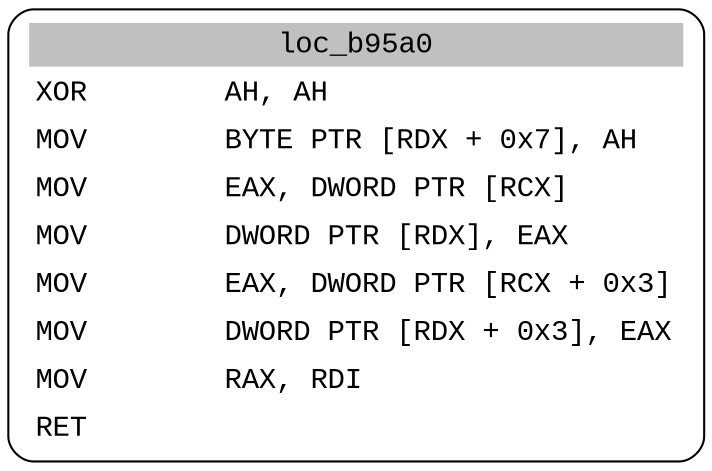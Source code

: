 digraph asm_graph {
1941 [
shape="Mrecord" fontname="Courier New"label =<<table border="0" cellborder="0" cellpadding="3"><tr><td align="center" colspan="2" bgcolor="grey">loc_b95a0</td></tr><tr><td align="left">XOR        AH, AH</td></tr><tr><td align="left">MOV        BYTE PTR [RDX + 0x7], AH</td></tr><tr><td align="left">MOV        EAX, DWORD PTR [RCX]</td></tr><tr><td align="left">MOV        DWORD PTR [RDX], EAX</td></tr><tr><td align="left">MOV        EAX, DWORD PTR [RCX + 0x3]</td></tr><tr><td align="left">MOV        DWORD PTR [RDX + 0x3], EAX</td></tr><tr><td align="left">MOV        RAX, RDI</td></tr><tr><td align="left">RET        </td></tr></table>> ];
}